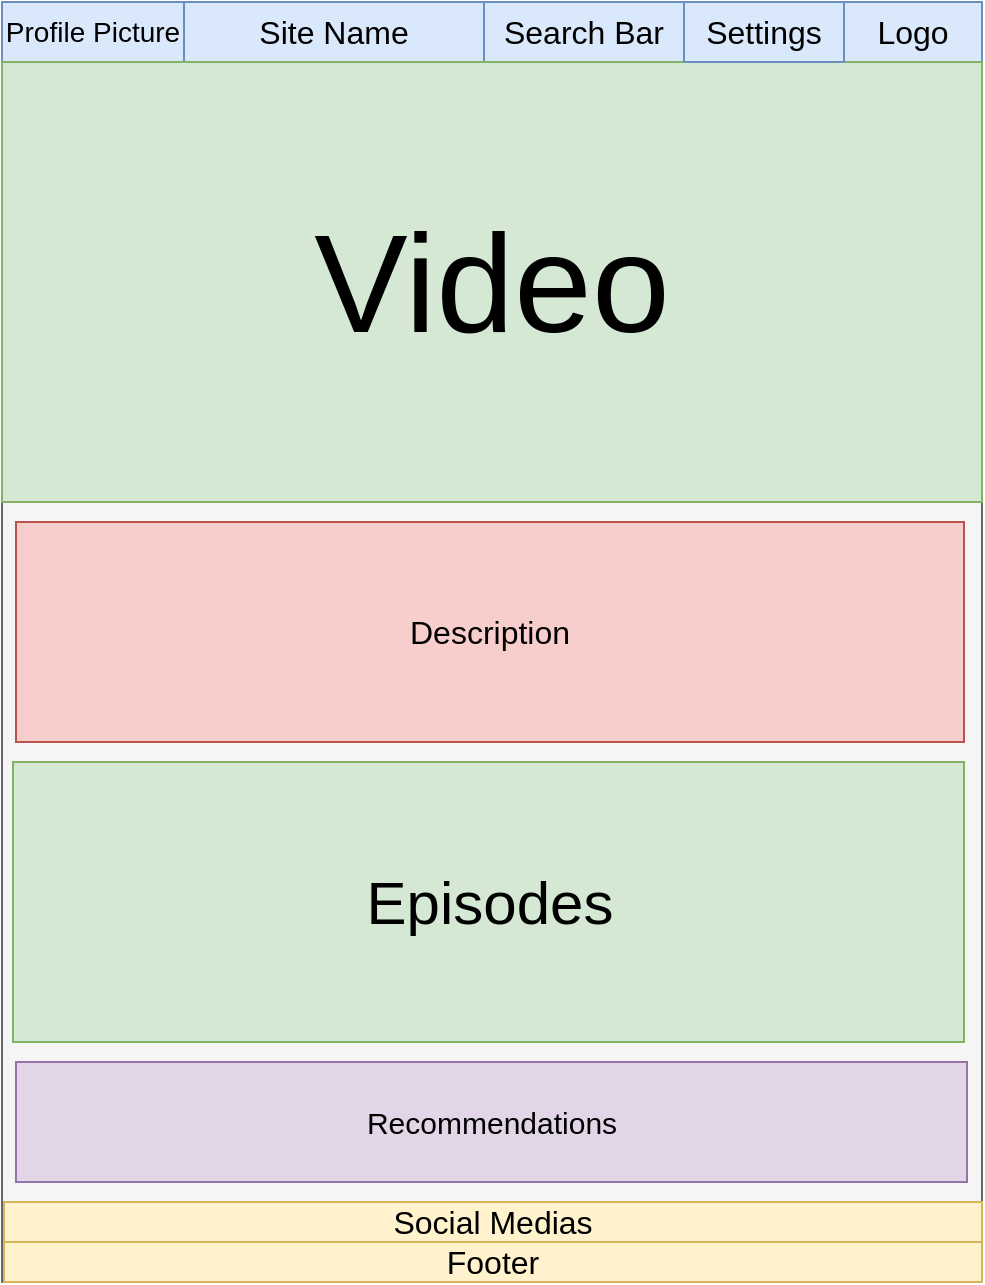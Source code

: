 <mxfile version="21.3.7" type="github">
  <diagram name="Page-1" id="OKBSetjjdZMJwfzwrGVc">
    <mxGraphModel dx="934" dy="638" grid="1" gridSize="10" guides="1" tooltips="1" connect="1" arrows="1" fold="1" page="1" pageScale="1" pageWidth="827" pageHeight="1169" math="0" shadow="0">
      <root>
        <mxCell id="0" />
        <mxCell id="1" parent="0" />
        <mxCell id="NxqIVWbKqLNHSeqOceFe-1" value="" style="whiteSpace=wrap;html=1;fontSize=16;fillColor=#f5f5f5;fontColor=#333333;strokeColor=#666666;" vertex="1" parent="1">
          <mxGeometry x="169" y="10" width="490" height="640" as="geometry" />
        </mxCell>
        <mxCell id="NxqIVWbKqLNHSeqOceFe-6" value="Logo" style="whiteSpace=wrap;html=1;fontSize=16;rounded=0;shadow=0;glass=0;fillColor=#dae8fc;strokeColor=#6c8ebf;fontColor=#000000;" vertex="1" parent="1">
          <mxGeometry x="590" y="10" width="69" height="30" as="geometry" />
        </mxCell>
        <mxCell id="NxqIVWbKqLNHSeqOceFe-8" value="Profile Picture" style="whiteSpace=wrap;html=1;fontSize=14;rounded=0;shadow=0;glass=0;fillColor=#dae8fc;strokeColor=#6c8ebf;fontColor=#000000;" vertex="1" parent="1">
          <mxGeometry x="169" y="10" width="91" height="30" as="geometry" />
        </mxCell>
        <mxCell id="NxqIVWbKqLNHSeqOceFe-9" value="Search Bar" style="whiteSpace=wrap;html=1;fontSize=16;rounded=0;shadow=0;glass=0;fillColor=#dae8fc;strokeColor=#6c8ebf;fontColor=#000000;labelPosition=center;verticalLabelPosition=middle;align=center;verticalAlign=middle;" vertex="1" parent="1">
          <mxGeometry x="410" y="10" width="100" height="30" as="geometry" />
        </mxCell>
        <mxCell id="NxqIVWbKqLNHSeqOceFe-10" value="Site Name" style="whiteSpace=wrap;html=1;fontSize=16;rounded=0;shadow=0;glass=0;fillColor=#dae8fc;strokeColor=#6c8ebf;fontColor=#000000;" vertex="1" parent="1">
          <mxGeometry x="260" y="10" width="150" height="30" as="geometry" />
        </mxCell>
        <mxCell id="NxqIVWbKqLNHSeqOceFe-11" value="Footer" style="whiteSpace=wrap;html=1;fontSize=16;rounded=0;shadow=0;glass=0;fillColor=#fff2cc;strokeColor=#d6b656;fontColor=#000000;" vertex="1" parent="1">
          <mxGeometry x="170" y="630" width="489" height="20" as="geometry" />
        </mxCell>
        <mxCell id="NxqIVWbKqLNHSeqOceFe-12" value="Social Medias" style="whiteSpace=wrap;html=1;fontSize=16;rounded=0;shadow=0;glass=0;fillColor=#fff2cc;strokeColor=#d6b656;fontColor=#000000;" vertex="1" parent="1">
          <mxGeometry x="170" y="610" width="489" height="20" as="geometry" />
        </mxCell>
        <mxCell id="NxqIVWbKqLNHSeqOceFe-13" value="Video" style="whiteSpace=wrap;html=1;fontSize=70;fillColor=#d5e8d4;strokeColor=#82b366;fontColor=#000000;" vertex="1" parent="1">
          <mxGeometry x="169" y="40" width="490" height="220" as="geometry" />
        </mxCell>
        <mxCell id="NxqIVWbKqLNHSeqOceFe-19" value="Settings" style="whiteSpace=wrap;html=1;fontSize=16;rounded=0;shadow=0;glass=0;fillColor=#dae8fc;strokeColor=#6c8ebf;fontColor=#000000;" vertex="1" parent="1">
          <mxGeometry x="510" y="10" width="80" height="30" as="geometry" />
        </mxCell>
        <mxCell id="NxqIVWbKqLNHSeqOceFe-20" value="Description" style="rounded=0;whiteSpace=wrap;html=1;fontSize=16;fillColor=#f8cecc;strokeColor=#b85450;fontColor=#000000;" vertex="1" parent="1">
          <mxGeometry x="176" y="270" width="474" height="110" as="geometry" />
        </mxCell>
        <mxCell id="NxqIVWbKqLNHSeqOceFe-21" value="Episodes" style="whiteSpace=wrap;html=1;fontSize=30;fillColor=#d5e8d4;strokeColor=#82b366;fontColor=#000000;rounded=0;arcSize=9;" vertex="1" parent="1">
          <mxGeometry x="174.5" y="390" width="475.5" height="140" as="geometry" />
        </mxCell>
        <mxCell id="NxqIVWbKqLNHSeqOceFe-22" value="Recommendations" style="whiteSpace=wrap;html=1;fontSize=15;fillColor=#e1d5e7;strokeColor=#9673a6;rounded=0;arcSize=9;fontColor=#000000;" vertex="1" parent="1">
          <mxGeometry x="176" y="540" width="475.5" height="60" as="geometry" />
        </mxCell>
      </root>
    </mxGraphModel>
  </diagram>
</mxfile>
